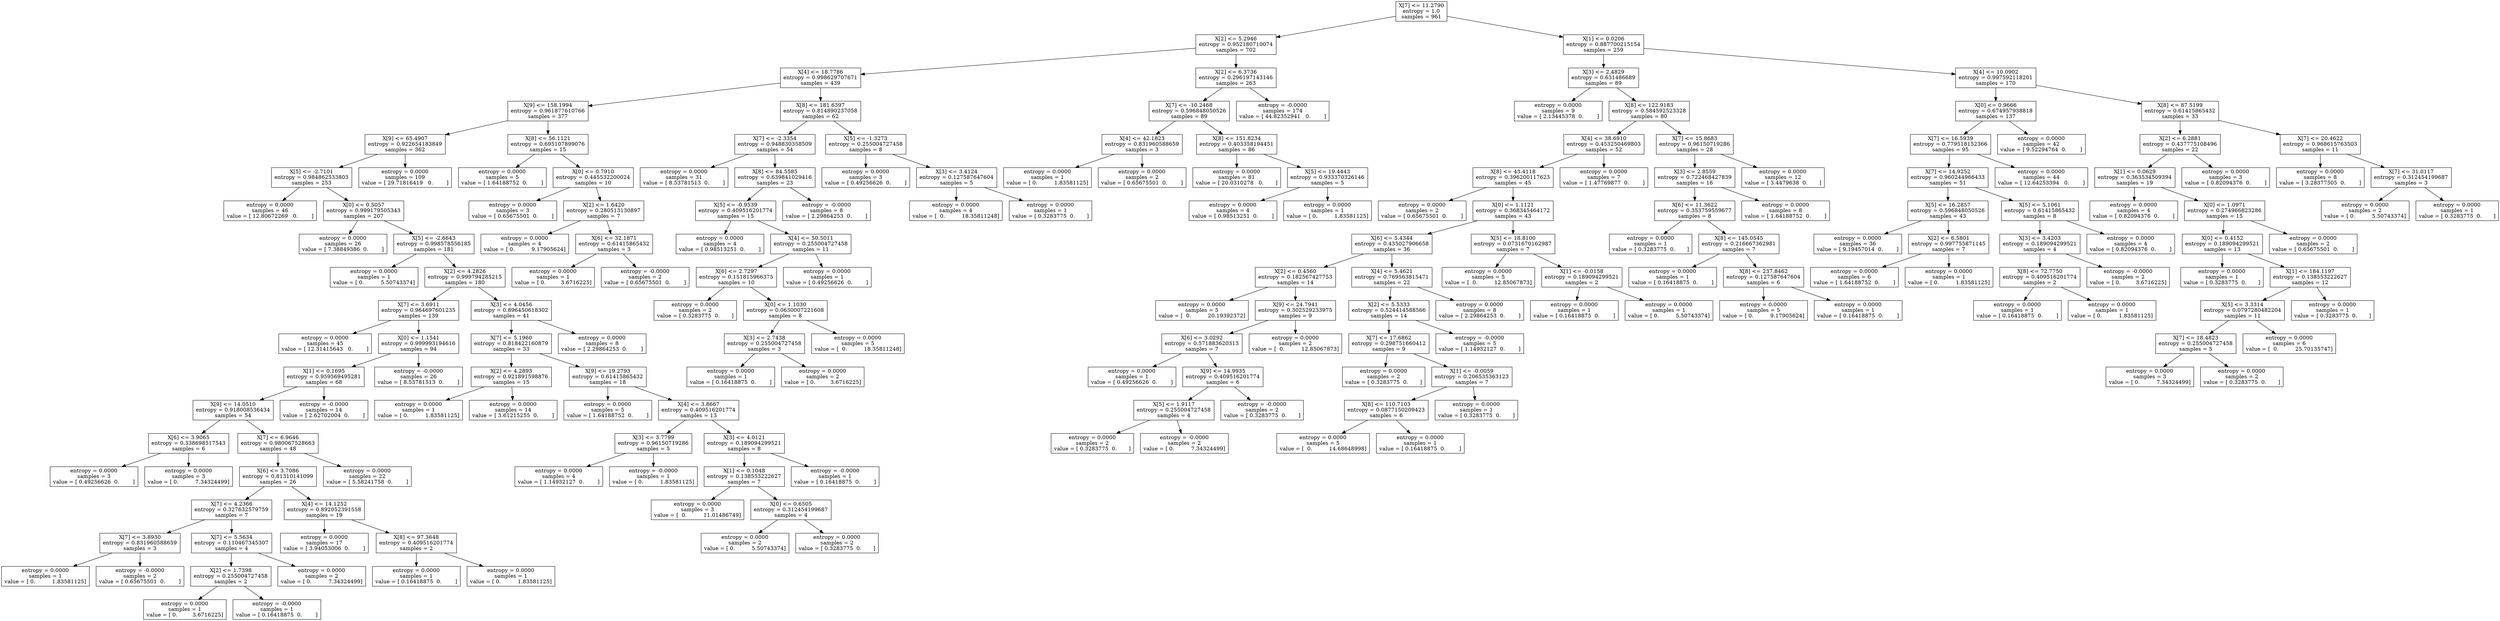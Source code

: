 digraph Tree {
0 [label="X[7] <= 11.2790\nentropy = 1.0\nsamples = 961", shape="box"] ;
1 [label="X[2] <= 5.2946\nentropy = 0.952180710074\nsamples = 702", shape="box"] ;
0 -> 1 ;
2 [label="X[4] <= 18.7786\nentropy = 0.998629707671\nsamples = 439", shape="box"] ;
1 -> 2 ;
3 [label="X[9] <= 158.1994\nentropy = 0.961877610766\nsamples = 377", shape="box"] ;
2 -> 3 ;
4 [label="X[9] <= 65.4907\nentropy = 0.922654183849\nsamples = 362", shape="box"] ;
3 -> 4 ;
5 [label="X[5] <= -2.7101\nentropy = 0.984862533803\nsamples = 253", shape="box"] ;
4 -> 5 ;
6 [label="entropy = 0.0000\nsamples = 46\nvalue = [ 12.80672269   0.        ]", shape="box"] ;
5 -> 6 ;
7 [label="X[0] <= 0.5057\nentropy = 0.999179505343\nsamples = 207", shape="box"] ;
5 -> 7 ;
8 [label="entropy = 0.0000\nsamples = 26\nvalue = [ 7.38849386  0.        ]", shape="box"] ;
7 -> 8 ;
9 [label="X[5] <= -2.6643\nentropy = 0.998578556185\nsamples = 181", shape="box"] ;
7 -> 9 ;
10 [label="entropy = 0.0000\nsamples = 1\nvalue = [ 0.          5.50743374]", shape="box"] ;
9 -> 10 ;
11 [label="X[2] <= 4.2826\nentropy = 0.999794285215\nsamples = 180", shape="box"] ;
9 -> 11 ;
12 [label="X[7] <= 3.6911\nentropy = 0.964697601235\nsamples = 139", shape="box"] ;
11 -> 12 ;
13 [label="entropy = 0.0000\nsamples = 45\nvalue = [ 12.31415643   0.        ]", shape="box"] ;
12 -> 13 ;
14 [label="X[0] <= 1.1541\nentropy = 0.999993194616\nsamples = 94", shape="box"] ;
12 -> 14 ;
15 [label="X[1] <= 0.1695\nentropy = 0.959569495281\nsamples = 68", shape="box"] ;
14 -> 15 ;
16 [label="X[9] <= 14.0510\nentropy = 0.918008536434\nsamples = 54", shape="box"] ;
15 -> 16 ;
17 [label="X[6] <= 3.9065\nentropy = 0.338698517543\nsamples = 6", shape="box"] ;
16 -> 17 ;
18 [label="entropy = 0.0000\nsamples = 3\nvalue = [ 0.49256626  0.        ]", shape="box"] ;
17 -> 18 ;
19 [label="entropy = 0.0000\nsamples = 3\nvalue = [ 0.          7.34324499]", shape="box"] ;
17 -> 19 ;
20 [label="X[7] <= 6.9646\nentropy = 0.980067528663\nsamples = 48", shape="box"] ;
16 -> 20 ;
21 [label="X[6] <= 3.7086\nentropy = 0.81310141099\nsamples = 26", shape="box"] ;
20 -> 21 ;
22 [label="X[7] <= 4.2366\nentropy = 0.327632579759\nsamples = 7", shape="box"] ;
21 -> 22 ;
23 [label="X[7] <= 3.8930\nentropy = 0.831960588659\nsamples = 3", shape="box"] ;
22 -> 23 ;
24 [label="entropy = 0.0000\nsamples = 1\nvalue = [ 0.          1.83581125]", shape="box"] ;
23 -> 24 ;
25 [label="entropy = -0.0000\nsamples = 2\nvalue = [ 0.65675501  0.        ]", shape="box"] ;
23 -> 25 ;
26 [label="X[7] <= 5.5634\nentropy = 0.110467345307\nsamples = 4", shape="box"] ;
22 -> 26 ;
27 [label="X[2] <= 1.7398\nentropy = 0.255004727458\nsamples = 2", shape="box"] ;
26 -> 27 ;
28 [label="entropy = 0.0000\nsamples = 1\nvalue = [ 0.         3.6716225]", shape="box"] ;
27 -> 28 ;
29 [label="entropy = -0.0000\nsamples = 1\nvalue = [ 0.16418875  0.        ]", shape="box"] ;
27 -> 29 ;
30 [label="entropy = 0.0000\nsamples = 2\nvalue = [ 0.          7.34324499]", shape="box"] ;
26 -> 30 ;
31 [label="X[4] <= 14.1252\nentropy = 0.892052391558\nsamples = 19", shape="box"] ;
21 -> 31 ;
32 [label="entropy = 0.0000\nsamples = 17\nvalue = [ 3.94053006  0.        ]", shape="box"] ;
31 -> 32 ;
33 [label="X[8] <= 97.3648\nentropy = 0.409516201774\nsamples = 2", shape="box"] ;
31 -> 33 ;
34 [label="entropy = 0.0000\nsamples = 1\nvalue = [ 0.16418875  0.        ]", shape="box"] ;
33 -> 34 ;
35 [label="entropy = 0.0000\nsamples = 1\nvalue = [ 0.          1.83581125]", shape="box"] ;
33 -> 35 ;
36 [label="entropy = 0.0000\nsamples = 22\nvalue = [ 5.58241758  0.        ]", shape="box"] ;
20 -> 36 ;
37 [label="entropy = -0.0000\nsamples = 14\nvalue = [ 2.62702004  0.        ]", shape="box"] ;
15 -> 37 ;
38 [label="entropy = -0.0000\nsamples = 26\nvalue = [ 8.53781513  0.        ]", shape="box"] ;
14 -> 38 ;
39 [label="X[3] <= 4.0456\nentropy = 0.896450618302\nsamples = 41", shape="box"] ;
11 -> 39 ;
40 [label="X[7] <= 5.1960\nentropy = 0.818422160879\nsamples = 33", shape="box"] ;
39 -> 40 ;
41 [label="X[2] <= 4.2893\nentropy = 0.921891598876\nsamples = 15", shape="box"] ;
40 -> 41 ;
42 [label="entropy = 0.0000\nsamples = 1\nvalue = [ 0.          1.83581125]", shape="box"] ;
41 -> 42 ;
43 [label="entropy = 0.0000\nsamples = 14\nvalue = [ 3.61215255  0.        ]", shape="box"] ;
41 -> 43 ;
44 [label="X[9] <= 19.2793\nentropy = 0.61415865432\nsamples = 18", shape="box"] ;
40 -> 44 ;
45 [label="entropy = 0.0000\nsamples = 5\nvalue = [ 1.64188752  0.        ]", shape="box"] ;
44 -> 45 ;
46 [label="X[4] <= 3.8667\nentropy = 0.409516201774\nsamples = 13", shape="box"] ;
44 -> 46 ;
47 [label="X[3] <= 3.7799\nentropy = 0.96150719286\nsamples = 5", shape="box"] ;
46 -> 47 ;
48 [label="entropy = 0.0000\nsamples = 4\nvalue = [ 1.14932127  0.        ]", shape="box"] ;
47 -> 48 ;
49 [label="entropy = -0.0000\nsamples = 1\nvalue = [ 0.          1.83581125]", shape="box"] ;
47 -> 49 ;
50 [label="X[3] <= 4.0121\nentropy = 0.189094299521\nsamples = 8", shape="box"] ;
46 -> 50 ;
51 [label="X[1] <= 0.1048\nentropy = 0.138553222627\nsamples = 7", shape="box"] ;
50 -> 51 ;
52 [label="entropy = 0.0000\nsamples = 3\nvalue = [  0.          11.01486749]", shape="box"] ;
51 -> 52 ;
53 [label="X[0] <= 0.6505\nentropy = 0.312454199687\nsamples = 4", shape="box"] ;
51 -> 53 ;
54 [label="entropy = 0.0000\nsamples = 2\nvalue = [ 0.          5.50743374]", shape="box"] ;
53 -> 54 ;
55 [label="entropy = 0.0000\nsamples = 2\nvalue = [ 0.3283775  0.       ]", shape="box"] ;
53 -> 55 ;
56 [label="entropy = -0.0000\nsamples = 1\nvalue = [ 0.16418875  0.        ]", shape="box"] ;
50 -> 56 ;
57 [label="entropy = 0.0000\nsamples = 8\nvalue = [ 2.29864253  0.        ]", shape="box"] ;
39 -> 57 ;
58 [label="entropy = 0.0000\nsamples = 109\nvalue = [ 29.71816419   0.        ]", shape="box"] ;
4 -> 58 ;
59 [label="X[8] <= 56.1121\nentropy = 0.695107899076\nsamples = 15", shape="box"] ;
3 -> 59 ;
60 [label="entropy = 0.0000\nsamples = 5\nvalue = [ 1.64188752  0.        ]", shape="box"] ;
59 -> 60 ;
61 [label="X[0] <= 0.7910\nentropy = 0.445532200024\nsamples = 10", shape="box"] ;
59 -> 61 ;
62 [label="entropy = 0.0000\nsamples = 3\nvalue = [ 0.65675501  0.        ]", shape="box"] ;
61 -> 62 ;
63 [label="X[2] <= 1.6420\nentropy = 0.280513130897\nsamples = 7", shape="box"] ;
61 -> 63 ;
64 [label="entropy = 0.0000\nsamples = 4\nvalue = [ 0.          9.17905624]", shape="box"] ;
63 -> 64 ;
65 [label="X[6] <= 32.1871\nentropy = 0.61415865432\nsamples = 3", shape="box"] ;
63 -> 65 ;
66 [label="entropy = 0.0000\nsamples = 1\nvalue = [ 0.         3.6716225]", shape="box"] ;
65 -> 66 ;
67 [label="entropy = -0.0000\nsamples = 2\nvalue = [ 0.65675501  0.        ]", shape="box"] ;
65 -> 67 ;
68 [label="X[8] <= 181.6397\nentropy = 0.814890237058\nsamples = 62", shape="box"] ;
2 -> 68 ;
69 [label="X[7] <= -2.3354\nentropy = 0.948830358509\nsamples = 54", shape="box"] ;
68 -> 69 ;
70 [label="entropy = 0.0000\nsamples = 31\nvalue = [ 8.53781513  0.        ]", shape="box"] ;
69 -> 70 ;
71 [label="X[8] <= 84.5585\nentropy = 0.639841029416\nsamples = 23", shape="box"] ;
69 -> 71 ;
72 [label="X[5] <= -0.9539\nentropy = 0.409516201774\nsamples = 15", shape="box"] ;
71 -> 72 ;
73 [label="entropy = 0.0000\nsamples = 4\nvalue = [ 0.98513251  0.        ]", shape="box"] ;
72 -> 73 ;
74 [label="X[4] <= 50.5011\nentropy = 0.255004727458\nsamples = 11", shape="box"] ;
72 -> 74 ;
75 [label="X[6] <= 2.7297\nentropy = 0.151815966375\nsamples = 10", shape="box"] ;
74 -> 75 ;
76 [label="entropy = 0.0000\nsamples = 2\nvalue = [ 0.3283775  0.       ]", shape="box"] ;
75 -> 76 ;
77 [label="X[0] <= 1.1030\nentropy = 0.0630007221608\nsamples = 8", shape="box"] ;
75 -> 77 ;
78 [label="X[3] <= 2.7438\nentropy = 0.255004727458\nsamples = 3", shape="box"] ;
77 -> 78 ;
79 [label="entropy = 0.0000\nsamples = 1\nvalue = [ 0.16418875  0.        ]", shape="box"] ;
78 -> 79 ;
80 [label="entropy = 0.0000\nsamples = 2\nvalue = [ 0.         3.6716225]", shape="box"] ;
78 -> 80 ;
81 [label="entropy = 0.0000\nsamples = 5\nvalue = [  0.          18.35811248]", shape="box"] ;
77 -> 81 ;
82 [label="entropy = 0.0000\nsamples = 1\nvalue = [ 0.49256626  0.        ]", shape="box"] ;
74 -> 82 ;
83 [label="entropy = -0.0000\nsamples = 8\nvalue = [ 2.29864253  0.        ]", shape="box"] ;
71 -> 83 ;
84 [label="X[5] <= -1.3273\nentropy = 0.255004727458\nsamples = 8", shape="box"] ;
68 -> 84 ;
85 [label="entropy = 0.0000\nsamples = 3\nvalue = [ 0.49256626  0.        ]", shape="box"] ;
84 -> 85 ;
86 [label="X[3] <= 3.4124\nentropy = 0.127587647604\nsamples = 5", shape="box"] ;
84 -> 86 ;
87 [label="entropy = 0.0000\nsamples = 4\nvalue = [  0.          18.35811248]", shape="box"] ;
86 -> 87 ;
88 [label="entropy = 0.0000\nsamples = 1\nvalue = [ 0.3283775  0.       ]", shape="box"] ;
86 -> 88 ;
89 [label="X[2] <= 6.3736\nentropy = 0.296197143146\nsamples = 263", shape="box"] ;
1 -> 89 ;
90 [label="X[7] <= -10.2468\nentropy = 0.596848050526\nsamples = 89", shape="box"] ;
89 -> 90 ;
91 [label="X[4] <= 42.1823\nentropy = 0.831960588659\nsamples = 3", shape="box"] ;
90 -> 91 ;
92 [label="entropy = 0.0000\nsamples = 1\nvalue = [ 0.          1.83581125]", shape="box"] ;
91 -> 92 ;
93 [label="entropy = 0.0000\nsamples = 2\nvalue = [ 0.65675501  0.        ]", shape="box"] ;
91 -> 93 ;
94 [label="X[8] <= 151.8234\nentropy = 0.403358194451\nsamples = 86", shape="box"] ;
90 -> 94 ;
95 [label="entropy = 0.0000\nsamples = 81\nvalue = [ 20.0310278   0.       ]", shape="box"] ;
94 -> 95 ;
96 [label="X[5] <= 19.4443\nentropy = 0.933370326146\nsamples = 5", shape="box"] ;
94 -> 96 ;
97 [label="entropy = 0.0000\nsamples = 4\nvalue = [ 0.98513251  0.        ]", shape="box"] ;
96 -> 97 ;
98 [label="entropy = 0.0000\nsamples = 1\nvalue = [ 0.          1.83581125]", shape="box"] ;
96 -> 98 ;
99 [label="entropy = -0.0000\nsamples = 174\nvalue = [ 44.82352941   0.        ]", shape="box"] ;
89 -> 99 ;
100 [label="X[1] <= 0.0206\nentropy = 0.887700215154\nsamples = 259", shape="box"] ;
0 -> 100 ;
101 [label="X[3] <= 2.4829\nentropy = 0.631486689\nsamples = 89", shape="box"] ;
100 -> 101 ;
102 [label="entropy = 0.0000\nsamples = 9\nvalue = [ 2.13445378  0.        ]", shape="box"] ;
101 -> 102 ;
103 [label="X[8] <= 122.9183\nentropy = 0.584592523328\nsamples = 80", shape="box"] ;
101 -> 103 ;
104 [label="X[4] <= 38.6910\nentropy = 0.453250469803\nsamples = 52", shape="box"] ;
103 -> 104 ;
105 [label="X[8] <= 43.4118\nentropy = 0.396200117623\nsamples = 45", shape="box"] ;
104 -> 105 ;
106 [label="entropy = 0.0000\nsamples = 2\nvalue = [ 0.65675501  0.        ]", shape="box"] ;
105 -> 106 ;
107 [label="X[0] <= 1.1121\nentropy = 0.368345464172\nsamples = 43", shape="box"] ;
105 -> 107 ;
108 [label="X[6] <= 5.4344\nentropy = 0.435027906658\nsamples = 36", shape="box"] ;
107 -> 108 ;
109 [label="X[2] <= 0.4560\nentropy = 0.182567427753\nsamples = 14", shape="box"] ;
108 -> 109 ;
110 [label="entropy = 0.0000\nsamples = 5\nvalue = [  0.          20.19392372]", shape="box"] ;
109 -> 110 ;
111 [label="X[9] <= 24.7941\nentropy = 0.302529233975\nsamples = 9", shape="box"] ;
109 -> 111 ;
112 [label="X[6] <= 3.0292\nentropy = 0.571883620313\nsamples = 7", shape="box"] ;
111 -> 112 ;
113 [label="entropy = 0.0000\nsamples = 1\nvalue = [ 0.49256626  0.        ]", shape="box"] ;
112 -> 113 ;
114 [label="X[9] <= 14.9935\nentropy = 0.409516201774\nsamples = 6", shape="box"] ;
112 -> 114 ;
115 [label="X[5] <= 1.9117\nentropy = 0.255004727458\nsamples = 4", shape="box"] ;
114 -> 115 ;
116 [label="entropy = 0.0000\nsamples = 2\nvalue = [ 0.3283775  0.       ]", shape="box"] ;
115 -> 116 ;
117 [label="entropy = -0.0000\nsamples = 2\nvalue = [ 0.          7.34324499]", shape="box"] ;
115 -> 117 ;
118 [label="entropy = -0.0000\nsamples = 2\nvalue = [ 0.3283775  0.       ]", shape="box"] ;
114 -> 118 ;
119 [label="entropy = 0.0000\nsamples = 2\nvalue = [  0.          12.85067873]", shape="box"] ;
111 -> 119 ;
120 [label="X[4] <= 5.4621\nentropy = 0.769563815471\nsamples = 22", shape="box"] ;
108 -> 120 ;
121 [label="X[2] <= 5.5333\nentropy = 0.524414588566\nsamples = 14", shape="box"] ;
120 -> 121 ;
122 [label="X[7] <= 17.6862\nentropy = 0.298751660412\nsamples = 9", shape="box"] ;
121 -> 122 ;
123 [label="entropy = 0.0000\nsamples = 2\nvalue = [ 0.3283775  0.       ]", shape="box"] ;
122 -> 123 ;
124 [label="X[1] <= -0.0059\nentropy = 0.206535363123\nsamples = 7", shape="box"] ;
122 -> 124 ;
125 [label="X[8] <= 110.7103\nentropy = 0.0877150209423\nsamples = 6", shape="box"] ;
124 -> 125 ;
126 [label="entropy = 0.0000\nsamples = 5\nvalue = [  0.          14.68648998]", shape="box"] ;
125 -> 126 ;
127 [label="entropy = 0.0000\nsamples = 1\nvalue = [ 0.16418875  0.        ]", shape="box"] ;
125 -> 127 ;
128 [label="entropy = 0.0000\nsamples = 1\nvalue = [ 0.3283775  0.       ]", shape="box"] ;
124 -> 128 ;
129 [label="entropy = -0.0000\nsamples = 5\nvalue = [ 1.14932127  0.        ]", shape="box"] ;
121 -> 129 ;
130 [label="entropy = 0.0000\nsamples = 8\nvalue = [ 2.29864253  0.        ]", shape="box"] ;
120 -> 130 ;
131 [label="X[5] <= 18.8100\nentropy = 0.0731670162987\nsamples = 7", shape="box"] ;
107 -> 131 ;
132 [label="entropy = 0.0000\nsamples = 5\nvalue = [  0.          12.85067873]", shape="box"] ;
131 -> 132 ;
133 [label="X[1] <= -0.0158\nentropy = 0.189094299521\nsamples = 2", shape="box"] ;
131 -> 133 ;
134 [label="entropy = 0.0000\nsamples = 1\nvalue = [ 0.16418875  0.        ]", shape="box"] ;
133 -> 134 ;
135 [label="entropy = 0.0000\nsamples = 1\nvalue = [ 0.          5.50743374]", shape="box"] ;
133 -> 135 ;
136 [label="entropy = 0.0000\nsamples = 7\nvalue = [ 1.47769877  0.        ]", shape="box"] ;
104 -> 136 ;
137 [label="X[7] <= 15.8683\nentropy = 0.96150719286\nsamples = 28", shape="box"] ;
103 -> 137 ;
138 [label="X[3] <= 2.8559\nentropy = 0.722468427839\nsamples = 16", shape="box"] ;
137 -> 138 ;
139 [label="X[6] <= 11.3622\nentropy = 0.353759559677\nsamples = 8", shape="box"] ;
138 -> 139 ;
140 [label="entropy = 0.0000\nsamples = 1\nvalue = [ 0.3283775  0.       ]", shape="box"] ;
139 -> 140 ;
141 [label="X[8] <= 145.0545\nentropy = 0.216667362981\nsamples = 7", shape="box"] ;
139 -> 141 ;
142 [label="entropy = 0.0000\nsamples = 1\nvalue = [ 0.16418875  0.        ]", shape="box"] ;
141 -> 142 ;
143 [label="X[8] <= 237.8462\nentropy = 0.127587647604\nsamples = 6", shape="box"] ;
141 -> 143 ;
144 [label="entropy = 0.0000\nsamples = 5\nvalue = [ 0.          9.17905624]", shape="box"] ;
143 -> 144 ;
145 [label="entropy = 0.0000\nsamples = 1\nvalue = [ 0.16418875  0.        ]", shape="box"] ;
143 -> 145 ;
146 [label="entropy = 0.0000\nsamples = 8\nvalue = [ 1.64188752  0.        ]", shape="box"] ;
138 -> 146 ;
147 [label="entropy = 0.0000\nsamples = 12\nvalue = [ 3.4479638  0.       ]", shape="box"] ;
137 -> 147 ;
148 [label="X[4] <= 10.0902\nentropy = 0.997592118201\nsamples = 170", shape="box"] ;
100 -> 148 ;
149 [label="X[0] <= 0.9666\nentropy = 0.674957938818\nsamples = 137", shape="box"] ;
148 -> 149 ;
150 [label="X[7] <= 16.5939\nentropy = 0.779518152366\nsamples = 95", shape="box"] ;
149 -> 150 ;
151 [label="X[7] <= 14.9252\nentropy = 0.960244966433\nsamples = 51", shape="box"] ;
150 -> 151 ;
152 [label="X[5] <= 16.2857\nentropy = 0.596848050526\nsamples = 43", shape="box"] ;
151 -> 152 ;
153 [label="entropy = 0.0000\nsamples = 36\nvalue = [ 9.19457014  0.        ]", shape="box"] ;
152 -> 153 ;
154 [label="X[2] <= 6.5801\nentropy = 0.997755871145\nsamples = 7", shape="box"] ;
152 -> 154 ;
155 [label="entropy = 0.0000\nsamples = 6\nvalue = [ 1.64188752  0.        ]", shape="box"] ;
154 -> 155 ;
156 [label="entropy = 0.0000\nsamples = 1\nvalue = [ 0.          1.83581125]", shape="box"] ;
154 -> 156 ;
157 [label="X[5] <= 5.1061\nentropy = 0.61415865432\nsamples = 8", shape="box"] ;
151 -> 157 ;
158 [label="X[3] <= 3.4203\nentropy = 0.189094299521\nsamples = 4", shape="box"] ;
157 -> 158 ;
159 [label="X[8] <= 72.7750\nentropy = 0.409516201774\nsamples = 2", shape="box"] ;
158 -> 159 ;
160 [label="entropy = 0.0000\nsamples = 1\nvalue = [ 0.16418875  0.        ]", shape="box"] ;
159 -> 160 ;
161 [label="entropy = 0.0000\nsamples = 1\nvalue = [ 0.          1.83581125]", shape="box"] ;
159 -> 161 ;
162 [label="entropy = -0.0000\nsamples = 2\nvalue = [ 0.         3.6716225]", shape="box"] ;
158 -> 162 ;
163 [label="entropy = 0.0000\nsamples = 4\nvalue = [ 0.82094376  0.        ]", shape="box"] ;
157 -> 163 ;
164 [label="entropy = 0.0000\nsamples = 44\nvalue = [ 12.64253394   0.        ]", shape="box"] ;
150 -> 164 ;
165 [label="entropy = 0.0000\nsamples = 42\nvalue = [ 9.52294764  0.        ]", shape="box"] ;
149 -> 165 ;
166 [label="X[8] <= 87.5199\nentropy = 0.61415865432\nsamples = 33", shape="box"] ;
148 -> 166 ;
167 [label="X[2] <= 6.2881\nentropy = 0.437775108496\nsamples = 22", shape="box"] ;
166 -> 167 ;
168 [label="X[1] <= 0.0629\nentropy = 0.363534509394\nsamples = 19", shape="box"] ;
167 -> 168 ;
169 [label="entropy = 0.0000\nsamples = 4\nvalue = [ 0.82094376  0.        ]", shape="box"] ;
168 -> 169 ;
170 [label="X[0] <= 1.0971\nentropy = 0.274966823286\nsamples = 15", shape="box"] ;
168 -> 170 ;
171 [label="X[0] <= 0.4152\nentropy = 0.189094299521\nsamples = 13", shape="box"] ;
170 -> 171 ;
172 [label="entropy = 0.0000\nsamples = 1\nvalue = [ 0.3283775  0.       ]", shape="box"] ;
171 -> 172 ;
173 [label="X[1] <= 184.1197\nentropy = 0.138553222627\nsamples = 12", shape="box"] ;
171 -> 173 ;
174 [label="X[5] <= 3.3314\nentropy = 0.0797280482204\nsamples = 11", shape="box"] ;
173 -> 174 ;
175 [label="X[7] <= 18.4823\nentropy = 0.255004727458\nsamples = 5", shape="box"] ;
174 -> 175 ;
176 [label="entropy = 0.0000\nsamples = 3\nvalue = [ 0.          7.34324499]", shape="box"] ;
175 -> 176 ;
177 [label="entropy = 0.0000\nsamples = 2\nvalue = [ 0.3283775  0.       ]", shape="box"] ;
175 -> 177 ;
178 [label="entropy = 0.0000\nsamples = 6\nvalue = [  0.          25.70135747]", shape="box"] ;
174 -> 178 ;
179 [label="entropy = 0.0000\nsamples = 1\nvalue = [ 0.3283775  0.       ]", shape="box"] ;
173 -> 179 ;
180 [label="entropy = 0.0000\nsamples = 2\nvalue = [ 0.65675501  0.        ]", shape="box"] ;
170 -> 180 ;
181 [label="entropy = 0.0000\nsamples = 3\nvalue = [ 0.82094376  0.        ]", shape="box"] ;
167 -> 181 ;
182 [label="X[7] <= 20.4622\nentropy = 0.968615763503\nsamples = 11", shape="box"] ;
166 -> 182 ;
183 [label="entropy = 0.0000\nsamples = 8\nvalue = [ 3.28377505  0.        ]", shape="box"] ;
182 -> 183 ;
184 [label="X[7] <= 31.0117\nentropy = 0.312454199687\nsamples = 3", shape="box"] ;
182 -> 184 ;
185 [label="entropy = 0.0000\nsamples = 2\nvalue = [ 0.          5.50743374]", shape="box"] ;
184 -> 185 ;
186 [label="entropy = 0.0000\nsamples = 1\nvalue = [ 0.3283775  0.       ]", shape="box"] ;
184 -> 186 ;
}